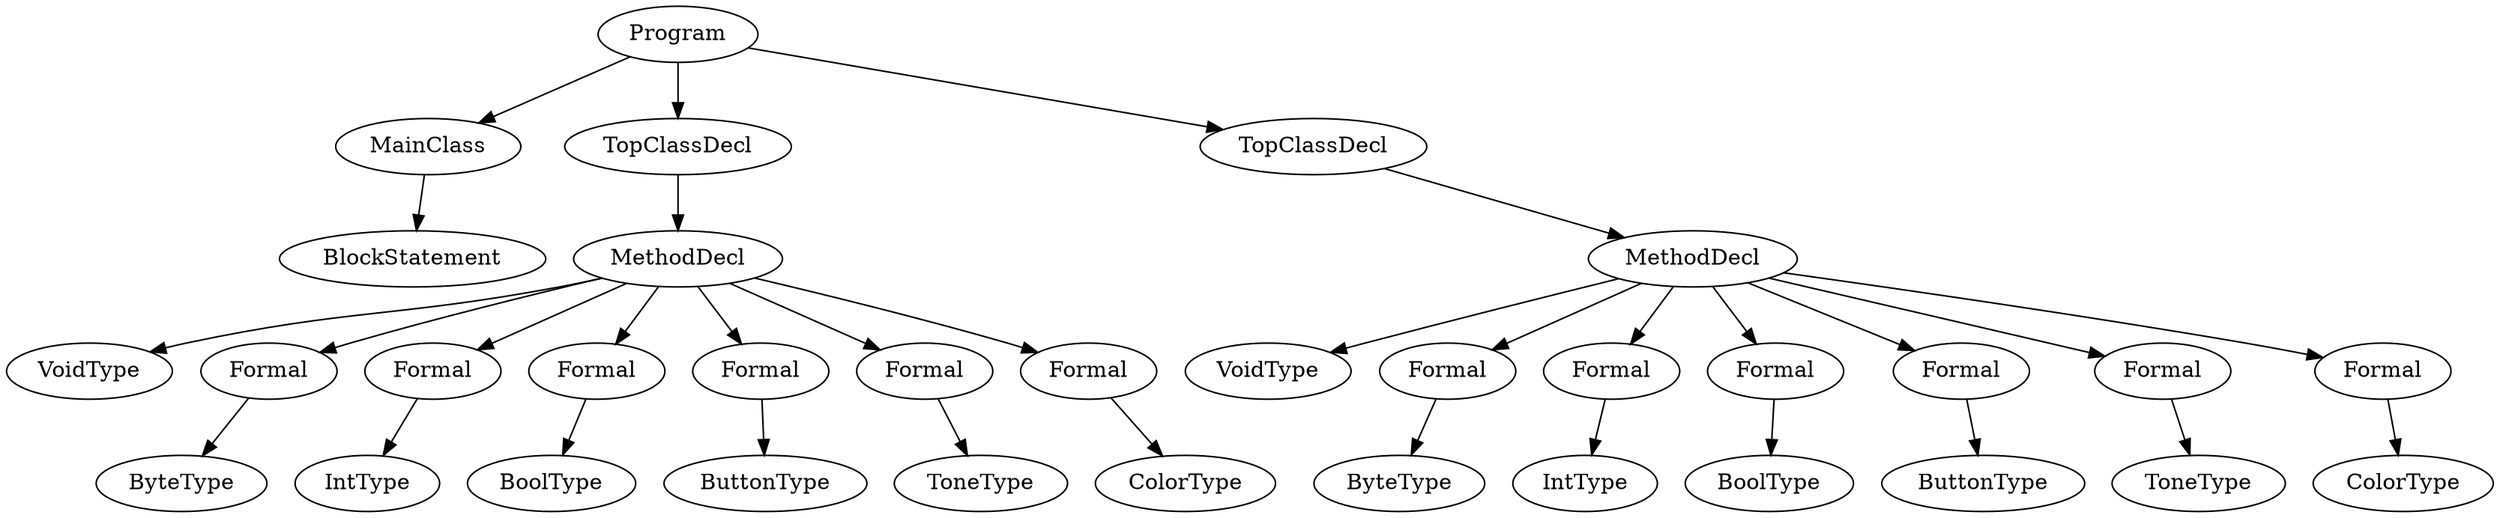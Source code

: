 digraph ASTGraph {
0 [ label="Program" ];
1 [ label="MainClass" ];
0 -> 1
2 [ label="BlockStatement" ];
1 -> 2
3 [ label="TopClassDecl" ];
0 -> 3
4 [ label="MethodDecl" ];
3 -> 4
5 [ label="VoidType" ];
4 -> 5
6 [ label="Formal" ];
4 -> 6
7 [ label="ByteType" ];
6 -> 7
8 [ label="Formal" ];
4 -> 8
9 [ label="IntType" ];
8 -> 9
10 [ label="Formal" ];
4 -> 10
11 [ label="BoolType" ];
10 -> 11
12 [ label="Formal" ];
4 -> 12
13 [ label="ButtonType" ];
12 -> 13
14 [ label="Formal" ];
4 -> 14
15 [ label="ToneType" ];
14 -> 15
16 [ label="Formal" ];
4 -> 16
17 [ label="ColorType" ];
16 -> 17
18 [ label="TopClassDecl" ];
0 -> 18
19 [ label="MethodDecl" ];
18 -> 19
20 [ label="VoidType" ];
19 -> 20
21 [ label="Formal" ];
19 -> 21
22 [ label="ByteType" ];
21 -> 22
23 [ label="Formal" ];
19 -> 23
24 [ label="IntType" ];
23 -> 24
25 [ label="Formal" ];
19 -> 25
26 [ label="BoolType" ];
25 -> 26
27 [ label="Formal" ];
19 -> 27
28 [ label="ButtonType" ];
27 -> 28
29 [ label="Formal" ];
19 -> 29
30 [ label="ToneType" ];
29 -> 30
31 [ label="Formal" ];
19 -> 31
32 [ label="ColorType" ];
31 -> 32
}
